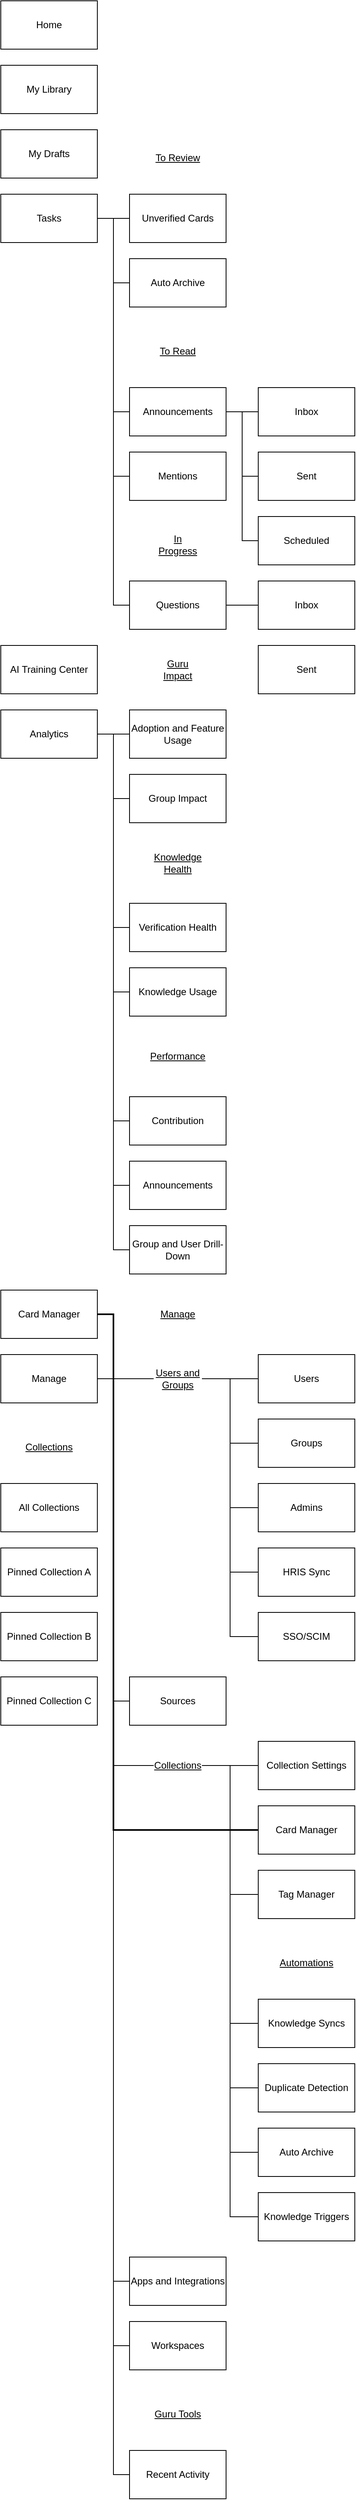 <mxfile version="24.6.5" type="github">
  <diagram name="Page-1" id="dbrxAhzCIJZhIyj1XYBA">
    <mxGraphModel dx="1194" dy="1979" grid="1" gridSize="10" guides="1" tooltips="1" connect="1" arrows="0" fold="1" page="0" pageScale="1" pageWidth="1100" pageHeight="1700" math="0" shadow="0">
      <root>
        <mxCell id="0" />
        <mxCell id="1" parent="0" />
        <mxCell id="oM58pHl83kPPtiYQCpX2-1" value="Home" style="rounded=0;whiteSpace=wrap;html=1;" vertex="1" parent="1">
          <mxGeometry x="-400" y="-1000" width="120" height="60" as="geometry" />
        </mxCell>
        <mxCell id="oM58pHl83kPPtiYQCpX2-2" value="My Library" style="rounded=0;whiteSpace=wrap;html=1;" vertex="1" parent="1">
          <mxGeometry x="-400" y="-920" width="120" height="60" as="geometry" />
        </mxCell>
        <mxCell id="oM58pHl83kPPtiYQCpX2-3" value="My Drafts" style="rounded=0;whiteSpace=wrap;html=1;" vertex="1" parent="1">
          <mxGeometry x="-400" y="-840" width="120" height="60" as="geometry" />
        </mxCell>
        <mxCell id="oM58pHl83kPPtiYQCpX2-28" style="edgeStyle=orthogonalEdgeStyle;rounded=0;orthogonalLoop=1;jettySize=auto;html=1;endArrow=none;endFill=0;" edge="1" parent="1" source="oM58pHl83kPPtiYQCpX2-4" target="oM58pHl83kPPtiYQCpX2-15">
          <mxGeometry relative="1" as="geometry" />
        </mxCell>
        <mxCell id="oM58pHl83kPPtiYQCpX2-30" style="edgeStyle=orthogonalEdgeStyle;rounded=0;orthogonalLoop=1;jettySize=auto;html=1;exitX=1;exitY=0.5;exitDx=0;exitDy=0;entryX=0;entryY=0.5;entryDx=0;entryDy=0;endArrow=none;endFill=0;" edge="1" parent="1" source="oM58pHl83kPPtiYQCpX2-4" target="oM58pHl83kPPtiYQCpX2-17">
          <mxGeometry relative="1" as="geometry">
            <mxPoint x="-260" y="-660" as="targetPoint" />
          </mxGeometry>
        </mxCell>
        <mxCell id="oM58pHl83kPPtiYQCpX2-31" style="edgeStyle=orthogonalEdgeStyle;rounded=0;orthogonalLoop=1;jettySize=auto;html=1;exitX=1;exitY=0.5;exitDx=0;exitDy=0;entryX=0;entryY=0.5;entryDx=0;entryDy=0;endArrow=none;endFill=0;" edge="1" parent="1" source="oM58pHl83kPPtiYQCpX2-4" target="oM58pHl83kPPtiYQCpX2-19">
          <mxGeometry relative="1" as="geometry" />
        </mxCell>
        <mxCell id="oM58pHl83kPPtiYQCpX2-32" style="edgeStyle=orthogonalEdgeStyle;rounded=0;orthogonalLoop=1;jettySize=auto;html=1;exitX=1;exitY=0.5;exitDx=0;exitDy=0;entryX=0;entryY=0.5;entryDx=0;entryDy=0;endArrow=none;endFill=0;" edge="1" parent="1" source="oM58pHl83kPPtiYQCpX2-4" target="oM58pHl83kPPtiYQCpX2-20">
          <mxGeometry relative="1" as="geometry" />
        </mxCell>
        <mxCell id="oM58pHl83kPPtiYQCpX2-33" style="edgeStyle=orthogonalEdgeStyle;shape=connector;rounded=0;orthogonalLoop=1;jettySize=auto;html=1;exitX=1;exitY=0.5;exitDx=0;exitDy=0;entryX=0;entryY=0.5;entryDx=0;entryDy=0;strokeColor=default;align=center;verticalAlign=middle;fontFamily=Helvetica;fontSize=11;fontColor=default;labelBackgroundColor=default;endArrow=none;endFill=0;" edge="1" parent="1" source="oM58pHl83kPPtiYQCpX2-4" target="oM58pHl83kPPtiYQCpX2-21">
          <mxGeometry relative="1" as="geometry" />
        </mxCell>
        <mxCell id="oM58pHl83kPPtiYQCpX2-4" value="Tasks" style="rounded=0;whiteSpace=wrap;html=1;" vertex="1" parent="1">
          <mxGeometry x="-400" y="-760" width="120" height="60" as="geometry" />
        </mxCell>
        <mxCell id="oM58pHl83kPPtiYQCpX2-5" value="AI Training Center" style="rounded=0;whiteSpace=wrap;html=1;" vertex="1" parent="1">
          <mxGeometry x="-400" y="-200" width="120" height="60" as="geometry" />
        </mxCell>
        <mxCell id="oM58pHl83kPPtiYQCpX2-49" style="edgeStyle=orthogonalEdgeStyle;shape=connector;rounded=0;orthogonalLoop=1;jettySize=auto;html=1;exitX=1;exitY=0.5;exitDx=0;exitDy=0;entryX=0;entryY=0.5;entryDx=0;entryDy=0;strokeColor=default;align=center;verticalAlign=middle;fontFamily=Helvetica;fontSize=11;fontColor=default;labelBackgroundColor=default;endArrow=none;endFill=0;" edge="1" parent="1" source="oM58pHl83kPPtiYQCpX2-6" target="oM58pHl83kPPtiYQCpX2-39">
          <mxGeometry relative="1" as="geometry" />
        </mxCell>
        <mxCell id="oM58pHl83kPPtiYQCpX2-50" style="edgeStyle=orthogonalEdgeStyle;shape=connector;rounded=0;orthogonalLoop=1;jettySize=auto;html=1;exitX=1;exitY=0.5;exitDx=0;exitDy=0;entryX=0;entryY=0.5;entryDx=0;entryDy=0;strokeColor=default;align=center;verticalAlign=middle;fontFamily=Helvetica;fontSize=11;fontColor=default;labelBackgroundColor=default;endArrow=none;endFill=0;" edge="1" parent="1" source="oM58pHl83kPPtiYQCpX2-6" target="oM58pHl83kPPtiYQCpX2-41">
          <mxGeometry relative="1" as="geometry" />
        </mxCell>
        <mxCell id="oM58pHl83kPPtiYQCpX2-51" style="edgeStyle=orthogonalEdgeStyle;shape=connector;rounded=0;orthogonalLoop=1;jettySize=auto;html=1;exitX=1;exitY=0.5;exitDx=0;exitDy=0;entryX=0;entryY=0.5;entryDx=0;entryDy=0;strokeColor=default;align=center;verticalAlign=middle;fontFamily=Helvetica;fontSize=11;fontColor=default;labelBackgroundColor=default;endArrow=none;endFill=0;" edge="1" parent="1" source="oM58pHl83kPPtiYQCpX2-6" target="oM58pHl83kPPtiYQCpX2-43">
          <mxGeometry relative="1" as="geometry" />
        </mxCell>
        <mxCell id="oM58pHl83kPPtiYQCpX2-52" style="edgeStyle=orthogonalEdgeStyle;shape=connector;rounded=0;orthogonalLoop=1;jettySize=auto;html=1;exitX=1;exitY=0.5;exitDx=0;exitDy=0;entryX=0;entryY=0.5;entryDx=0;entryDy=0;strokeColor=default;align=center;verticalAlign=middle;fontFamily=Helvetica;fontSize=11;fontColor=default;labelBackgroundColor=default;endArrow=none;endFill=0;" edge="1" parent="1" source="oM58pHl83kPPtiYQCpX2-6" target="oM58pHl83kPPtiYQCpX2-44">
          <mxGeometry relative="1" as="geometry" />
        </mxCell>
        <mxCell id="oM58pHl83kPPtiYQCpX2-53" style="edgeStyle=orthogonalEdgeStyle;shape=connector;rounded=0;orthogonalLoop=1;jettySize=auto;html=1;exitX=1;exitY=0.5;exitDx=0;exitDy=0;entryX=0;entryY=0.5;entryDx=0;entryDy=0;strokeColor=default;align=center;verticalAlign=middle;fontFamily=Helvetica;fontSize=11;fontColor=default;labelBackgroundColor=default;endArrow=none;endFill=0;" edge="1" parent="1" source="oM58pHl83kPPtiYQCpX2-6" target="oM58pHl83kPPtiYQCpX2-46">
          <mxGeometry relative="1" as="geometry" />
        </mxCell>
        <mxCell id="oM58pHl83kPPtiYQCpX2-54" style="edgeStyle=orthogonalEdgeStyle;shape=connector;rounded=0;orthogonalLoop=1;jettySize=auto;html=1;exitX=1;exitY=0.5;exitDx=0;exitDy=0;entryX=0;entryY=0.5;entryDx=0;entryDy=0;strokeColor=default;align=center;verticalAlign=middle;fontFamily=Helvetica;fontSize=11;fontColor=default;labelBackgroundColor=default;endArrow=none;endFill=0;" edge="1" parent="1" source="oM58pHl83kPPtiYQCpX2-6" target="oM58pHl83kPPtiYQCpX2-47">
          <mxGeometry relative="1" as="geometry" />
        </mxCell>
        <mxCell id="oM58pHl83kPPtiYQCpX2-55" style="edgeStyle=orthogonalEdgeStyle;shape=connector;rounded=0;orthogonalLoop=1;jettySize=auto;html=1;exitX=1;exitY=0.5;exitDx=0;exitDy=0;entryX=0;entryY=0.5;entryDx=0;entryDy=0;strokeColor=default;align=center;verticalAlign=middle;fontFamily=Helvetica;fontSize=11;fontColor=default;labelBackgroundColor=default;endArrow=none;endFill=0;" edge="1" parent="1" source="oM58pHl83kPPtiYQCpX2-6" target="oM58pHl83kPPtiYQCpX2-48">
          <mxGeometry relative="1" as="geometry" />
        </mxCell>
        <mxCell id="oM58pHl83kPPtiYQCpX2-6" value="Analytics" style="rounded=0;whiteSpace=wrap;html=1;" vertex="1" parent="1">
          <mxGeometry x="-400" y="-120" width="120" height="60" as="geometry" />
        </mxCell>
        <mxCell id="oM58pHl83kPPtiYQCpX2-99" style="edgeStyle=orthogonalEdgeStyle;shape=connector;rounded=0;orthogonalLoop=1;jettySize=auto;html=1;exitX=1;exitY=0.5;exitDx=0;exitDy=0;entryX=0;entryY=0.5;entryDx=0;entryDy=0;strokeColor=default;align=center;verticalAlign=middle;fontFamily=Helvetica;fontSize=11;fontColor=default;labelBackgroundColor=default;endArrow=none;endFill=0;strokeWidth=2;" edge="1" parent="1" source="oM58pHl83kPPtiYQCpX2-7" target="oM58pHl83kPPtiYQCpX2-66">
          <mxGeometry relative="1" as="geometry">
            <Array as="points">
              <mxPoint x="-260" y="630" />
              <mxPoint x="-260" y="1270" />
            </Array>
          </mxGeometry>
        </mxCell>
        <mxCell id="oM58pHl83kPPtiYQCpX2-7" value="Card Manager" style="rounded=0;whiteSpace=wrap;html=1;" vertex="1" parent="1">
          <mxGeometry x="-400" y="600" width="120" height="60" as="geometry" />
        </mxCell>
        <mxCell id="oM58pHl83kPPtiYQCpX2-80" style="edgeStyle=orthogonalEdgeStyle;shape=connector;rounded=0;orthogonalLoop=1;jettySize=auto;html=1;exitX=1;exitY=0.5;exitDx=0;exitDy=0;entryX=0;entryY=0.5;entryDx=0;entryDy=0;strokeColor=default;align=center;verticalAlign=middle;fontFamily=Helvetica;fontSize=11;fontColor=default;labelBackgroundColor=default;endArrow=none;endFill=0;" edge="1" parent="1" source="oM58pHl83kPPtiYQCpX2-8" target="oM58pHl83kPPtiYQCpX2-69">
          <mxGeometry relative="1" as="geometry" />
        </mxCell>
        <mxCell id="oM58pHl83kPPtiYQCpX2-86" style="edgeStyle=orthogonalEdgeStyle;shape=connector;rounded=0;orthogonalLoop=1;jettySize=auto;html=1;exitX=1;exitY=0.5;exitDx=0;exitDy=0;entryX=0;entryY=0.5;entryDx=0;entryDy=0;strokeColor=default;align=center;verticalAlign=middle;fontFamily=Helvetica;fontSize=11;fontColor=default;labelBackgroundColor=default;endArrow=none;endFill=0;" edge="1" parent="1" source="oM58pHl83kPPtiYQCpX2-8" target="oM58pHl83kPPtiYQCpX2-58">
          <mxGeometry relative="1" as="geometry" />
        </mxCell>
        <mxCell id="oM58pHl83kPPtiYQCpX2-87" style="edgeStyle=orthogonalEdgeStyle;shape=connector;rounded=0;orthogonalLoop=1;jettySize=auto;html=1;exitX=1;exitY=0.5;exitDx=0;exitDy=0;entryX=0;entryY=0.5;entryDx=0;entryDy=0;strokeColor=default;align=center;verticalAlign=middle;fontFamily=Helvetica;fontSize=11;fontColor=default;labelBackgroundColor=default;endArrow=none;endFill=0;" edge="1" parent="1" source="oM58pHl83kPPtiYQCpX2-8" target="oM58pHl83kPPtiYQCpX2-70">
          <mxGeometry relative="1" as="geometry">
            <Array as="points">
              <mxPoint x="-260" y="710" />
              <mxPoint x="-260" y="1190" />
            </Array>
          </mxGeometry>
        </mxCell>
        <mxCell id="oM58pHl83kPPtiYQCpX2-96" style="edgeStyle=orthogonalEdgeStyle;shape=connector;rounded=0;orthogonalLoop=1;jettySize=auto;html=1;exitX=1;exitY=0.5;exitDx=0;exitDy=0;entryX=0;entryY=0.5;entryDx=0;entryDy=0;strokeColor=default;align=center;verticalAlign=middle;fontFamily=Helvetica;fontSize=11;fontColor=default;labelBackgroundColor=default;endArrow=none;endFill=0;" edge="1" parent="1" source="oM58pHl83kPPtiYQCpX2-8" target="oM58pHl83kPPtiYQCpX2-76">
          <mxGeometry relative="1" as="geometry" />
        </mxCell>
        <mxCell id="oM58pHl83kPPtiYQCpX2-97" style="edgeStyle=orthogonalEdgeStyle;shape=connector;rounded=0;orthogonalLoop=1;jettySize=auto;html=1;exitX=1;exitY=0.5;exitDx=0;exitDy=0;entryX=0;entryY=0.5;entryDx=0;entryDy=0;strokeColor=default;align=center;verticalAlign=middle;fontFamily=Helvetica;fontSize=11;fontColor=default;labelBackgroundColor=default;endArrow=none;endFill=0;" edge="1" parent="1" source="oM58pHl83kPPtiYQCpX2-8" target="oM58pHl83kPPtiYQCpX2-77">
          <mxGeometry relative="1" as="geometry" />
        </mxCell>
        <mxCell id="oM58pHl83kPPtiYQCpX2-98" style="edgeStyle=orthogonalEdgeStyle;shape=connector;rounded=0;orthogonalLoop=1;jettySize=auto;html=1;exitX=1;exitY=0.5;exitDx=0;exitDy=0;entryX=0;entryY=0.5;entryDx=0;entryDy=0;strokeColor=default;align=center;verticalAlign=middle;fontFamily=Helvetica;fontSize=11;fontColor=default;labelBackgroundColor=default;endArrow=none;endFill=0;" edge="1" parent="1" source="oM58pHl83kPPtiYQCpX2-8" target="oM58pHl83kPPtiYQCpX2-79">
          <mxGeometry relative="1" as="geometry" />
        </mxCell>
        <mxCell id="oM58pHl83kPPtiYQCpX2-8" value="Manage" style="rounded=0;whiteSpace=wrap;html=1;" vertex="1" parent="1">
          <mxGeometry x="-400" y="680" width="120" height="60" as="geometry" />
        </mxCell>
        <mxCell id="oM58pHl83kPPtiYQCpX2-9" value="All Collections" style="rounded=0;whiteSpace=wrap;html=1;" vertex="1" parent="1">
          <mxGeometry x="-400" y="840" width="120" height="60" as="geometry" />
        </mxCell>
        <mxCell id="oM58pHl83kPPtiYQCpX2-10" value="Pinned Collection A" style="rounded=0;whiteSpace=wrap;html=1;" vertex="1" parent="1">
          <mxGeometry x="-400" y="920" width="120" height="60" as="geometry" />
        </mxCell>
        <mxCell id="oM58pHl83kPPtiYQCpX2-11" value="Pinned Collection B" style="rounded=0;whiteSpace=wrap;html=1;" vertex="1" parent="1">
          <mxGeometry x="-400" y="1000" width="120" height="60" as="geometry" />
        </mxCell>
        <mxCell id="oM58pHl83kPPtiYQCpX2-12" value="Pinned Collection C" style="rounded=0;whiteSpace=wrap;html=1;" vertex="1" parent="1">
          <mxGeometry x="-400" y="1080" width="120" height="60" as="geometry" />
        </mxCell>
        <mxCell id="oM58pHl83kPPtiYQCpX2-13" value="Collections" style="text;html=1;align=center;verticalAlign=middle;whiteSpace=wrap;rounded=0;fontStyle=4" vertex="1" parent="1">
          <mxGeometry x="-370" y="780" width="60" height="30" as="geometry" />
        </mxCell>
        <mxCell id="oM58pHl83kPPtiYQCpX2-15" value="Unverified Cards" style="rounded=0;whiteSpace=wrap;html=1;" vertex="1" parent="1">
          <mxGeometry x="-240" y="-760" width="120" height="60" as="geometry" />
        </mxCell>
        <mxCell id="oM58pHl83kPPtiYQCpX2-16" value="To Review" style="text;html=1;align=center;verticalAlign=middle;whiteSpace=wrap;rounded=0;fontStyle=4" vertex="1" parent="1">
          <mxGeometry x="-210" y="-820" width="60" height="30" as="geometry" />
        </mxCell>
        <mxCell id="oM58pHl83kPPtiYQCpX2-17" value="Auto Archive" style="rounded=0;whiteSpace=wrap;html=1;" vertex="1" parent="1">
          <mxGeometry x="-240" y="-680" width="120" height="60" as="geometry" />
        </mxCell>
        <mxCell id="oM58pHl83kPPtiYQCpX2-18" value="To Read" style="text;html=1;align=center;verticalAlign=middle;whiteSpace=wrap;rounded=0;fontStyle=4" vertex="1" parent="1">
          <mxGeometry x="-210" y="-580" width="60" height="30" as="geometry" />
        </mxCell>
        <mxCell id="oM58pHl83kPPtiYQCpX2-34" style="edgeStyle=orthogonalEdgeStyle;shape=connector;rounded=0;orthogonalLoop=1;jettySize=auto;html=1;exitX=1;exitY=0.5;exitDx=0;exitDy=0;entryX=0;entryY=0.5;entryDx=0;entryDy=0;strokeColor=default;align=center;verticalAlign=middle;fontFamily=Helvetica;fontSize=11;fontColor=default;labelBackgroundColor=default;endArrow=none;endFill=0;" edge="1" parent="1" source="oM58pHl83kPPtiYQCpX2-19" target="oM58pHl83kPPtiYQCpX2-23">
          <mxGeometry relative="1" as="geometry" />
        </mxCell>
        <mxCell id="oM58pHl83kPPtiYQCpX2-35" style="edgeStyle=orthogonalEdgeStyle;shape=connector;rounded=0;orthogonalLoop=1;jettySize=auto;html=1;exitX=1;exitY=0.5;exitDx=0;exitDy=0;entryX=0;entryY=0.5;entryDx=0;entryDy=0;strokeColor=default;align=center;verticalAlign=middle;fontFamily=Helvetica;fontSize=11;fontColor=default;labelBackgroundColor=default;endArrow=none;endFill=0;" edge="1" parent="1" source="oM58pHl83kPPtiYQCpX2-19" target="oM58pHl83kPPtiYQCpX2-24">
          <mxGeometry relative="1" as="geometry" />
        </mxCell>
        <mxCell id="oM58pHl83kPPtiYQCpX2-36" style="edgeStyle=orthogonalEdgeStyle;shape=connector;rounded=0;orthogonalLoop=1;jettySize=auto;html=1;exitX=1;exitY=0.5;exitDx=0;exitDy=0;entryX=0;entryY=0.5;entryDx=0;entryDy=0;strokeColor=default;align=center;verticalAlign=middle;fontFamily=Helvetica;fontSize=11;fontColor=default;labelBackgroundColor=default;endArrow=none;endFill=0;" edge="1" parent="1" source="oM58pHl83kPPtiYQCpX2-19" target="oM58pHl83kPPtiYQCpX2-25">
          <mxGeometry relative="1" as="geometry" />
        </mxCell>
        <mxCell id="oM58pHl83kPPtiYQCpX2-19" value="Announcements" style="rounded=0;whiteSpace=wrap;html=1;" vertex="1" parent="1">
          <mxGeometry x="-240" y="-520" width="120" height="60" as="geometry" />
        </mxCell>
        <mxCell id="oM58pHl83kPPtiYQCpX2-20" value="Mentions" style="rounded=0;whiteSpace=wrap;html=1;" vertex="1" parent="1">
          <mxGeometry x="-240" y="-440" width="120" height="60" as="geometry" />
        </mxCell>
        <mxCell id="oM58pHl83kPPtiYQCpX2-37" style="edgeStyle=orthogonalEdgeStyle;shape=connector;rounded=0;orthogonalLoop=1;jettySize=auto;html=1;exitX=1;exitY=0.5;exitDx=0;exitDy=0;entryX=0;entryY=0.5;entryDx=0;entryDy=0;strokeColor=default;align=center;verticalAlign=middle;fontFamily=Helvetica;fontSize=11;fontColor=default;labelBackgroundColor=default;endArrow=none;endFill=0;" edge="1" parent="1" source="oM58pHl83kPPtiYQCpX2-21" target="oM58pHl83kPPtiYQCpX2-26">
          <mxGeometry relative="1" as="geometry" />
        </mxCell>
        <mxCell id="oM58pHl83kPPtiYQCpX2-21" value="Questions" style="rounded=0;whiteSpace=wrap;html=1;" vertex="1" parent="1">
          <mxGeometry x="-240" y="-280" width="120" height="60" as="geometry" />
        </mxCell>
        <mxCell id="oM58pHl83kPPtiYQCpX2-22" value="In Progress" style="text;html=1;align=center;verticalAlign=middle;whiteSpace=wrap;rounded=0;fontStyle=4" vertex="1" parent="1">
          <mxGeometry x="-210" y="-340" width="60" height="30" as="geometry" />
        </mxCell>
        <mxCell id="oM58pHl83kPPtiYQCpX2-23" value="Inbox" style="rounded=0;whiteSpace=wrap;html=1;" vertex="1" parent="1">
          <mxGeometry x="-80" y="-520" width="120" height="60" as="geometry" />
        </mxCell>
        <mxCell id="oM58pHl83kPPtiYQCpX2-24" value="Sent" style="rounded=0;whiteSpace=wrap;html=1;" vertex="1" parent="1">
          <mxGeometry x="-80" y="-440" width="120" height="60" as="geometry" />
        </mxCell>
        <mxCell id="oM58pHl83kPPtiYQCpX2-25" value="Scheduled" style="rounded=0;whiteSpace=wrap;html=1;" vertex="1" parent="1">
          <mxGeometry x="-80" y="-360" width="120" height="60" as="geometry" />
        </mxCell>
        <mxCell id="oM58pHl83kPPtiYQCpX2-26" value="Inbox" style="rounded=0;whiteSpace=wrap;html=1;" vertex="1" parent="1">
          <mxGeometry x="-80" y="-280" width="120" height="60" as="geometry" />
        </mxCell>
        <mxCell id="oM58pHl83kPPtiYQCpX2-27" value="Sent" style="rounded=0;whiteSpace=wrap;html=1;" vertex="1" parent="1">
          <mxGeometry x="-80" y="-200" width="120" height="60" as="geometry" />
        </mxCell>
        <mxCell id="oM58pHl83kPPtiYQCpX2-39" value="Adoption and Feature Usage" style="rounded=0;whiteSpace=wrap;html=1;" vertex="1" parent="1">
          <mxGeometry x="-240" y="-120" width="120" height="60" as="geometry" />
        </mxCell>
        <mxCell id="oM58pHl83kPPtiYQCpX2-40" value="Guru Impact" style="text;html=1;align=center;verticalAlign=middle;whiteSpace=wrap;rounded=0;fontStyle=4" vertex="1" parent="1">
          <mxGeometry x="-210" y="-185" width="60" height="30" as="geometry" />
        </mxCell>
        <mxCell id="oM58pHl83kPPtiYQCpX2-41" value="Group Impact" style="rounded=0;whiteSpace=wrap;html=1;" vertex="1" parent="1">
          <mxGeometry x="-240" y="-40" width="120" height="60" as="geometry" />
        </mxCell>
        <mxCell id="oM58pHl83kPPtiYQCpX2-42" value="Knowledge Health" style="text;html=1;align=center;verticalAlign=middle;whiteSpace=wrap;rounded=0;fontStyle=4" vertex="1" parent="1">
          <mxGeometry x="-210" y="55" width="60" height="30" as="geometry" />
        </mxCell>
        <mxCell id="oM58pHl83kPPtiYQCpX2-43" value="Verification Health" style="rounded=0;whiteSpace=wrap;html=1;" vertex="1" parent="1">
          <mxGeometry x="-240" y="120" width="120" height="60" as="geometry" />
        </mxCell>
        <mxCell id="oM58pHl83kPPtiYQCpX2-44" value="Knowledge Usage" style="rounded=0;whiteSpace=wrap;html=1;" vertex="1" parent="1">
          <mxGeometry x="-240" y="200" width="120" height="60" as="geometry" />
        </mxCell>
        <mxCell id="oM58pHl83kPPtiYQCpX2-45" value="Performance" style="text;html=1;align=center;verticalAlign=middle;whiteSpace=wrap;rounded=0;fontStyle=4" vertex="1" parent="1">
          <mxGeometry x="-210" y="295" width="60" height="30" as="geometry" />
        </mxCell>
        <mxCell id="oM58pHl83kPPtiYQCpX2-46" value="Contribution" style="rounded=0;whiteSpace=wrap;html=1;" vertex="1" parent="1">
          <mxGeometry x="-240" y="360" width="120" height="60" as="geometry" />
        </mxCell>
        <mxCell id="oM58pHl83kPPtiYQCpX2-47" value="Announcements" style="rounded=0;whiteSpace=wrap;html=1;" vertex="1" parent="1">
          <mxGeometry x="-240" y="440" width="120" height="60" as="geometry" />
        </mxCell>
        <mxCell id="oM58pHl83kPPtiYQCpX2-48" value="Group and User Drill-Down" style="rounded=0;whiteSpace=wrap;html=1;" vertex="1" parent="1">
          <mxGeometry x="-240" y="520" width="120" height="60" as="geometry" />
        </mxCell>
        <mxCell id="oM58pHl83kPPtiYQCpX2-56" value="Manage" style="text;html=1;align=center;verticalAlign=middle;whiteSpace=wrap;rounded=0;fontStyle=4" vertex="1" parent="1">
          <mxGeometry x="-210" y="615" width="60" height="30" as="geometry" />
        </mxCell>
        <mxCell id="oM58pHl83kPPtiYQCpX2-58" value="Sources" style="rounded=0;whiteSpace=wrap;html=1;" vertex="1" parent="1">
          <mxGeometry x="-240" y="1080" width="120" height="60" as="geometry" />
        </mxCell>
        <mxCell id="oM58pHl83kPPtiYQCpX2-60" value="Users" style="rounded=0;whiteSpace=wrap;html=1;" vertex="1" parent="1">
          <mxGeometry x="-80" y="680" width="120" height="60" as="geometry" />
        </mxCell>
        <mxCell id="oM58pHl83kPPtiYQCpX2-61" value="Groups" style="rounded=0;whiteSpace=wrap;html=1;" vertex="1" parent="1">
          <mxGeometry x="-80" y="760" width="120" height="60" as="geometry" />
        </mxCell>
        <mxCell id="oM58pHl83kPPtiYQCpX2-62" value="Admins" style="rounded=0;whiteSpace=wrap;html=1;" vertex="1" parent="1">
          <mxGeometry x="-80" y="840" width="120" height="60" as="geometry" />
        </mxCell>
        <mxCell id="oM58pHl83kPPtiYQCpX2-63" value="HRIS Sync" style="rounded=0;whiteSpace=wrap;html=1;" vertex="1" parent="1">
          <mxGeometry x="-80" y="920" width="120" height="60" as="geometry" />
        </mxCell>
        <mxCell id="oM58pHl83kPPtiYQCpX2-64" value="SSO/SCIM" style="rounded=0;whiteSpace=wrap;html=1;" vertex="1" parent="1">
          <mxGeometry x="-80" y="1000" width="120" height="60" as="geometry" />
        </mxCell>
        <mxCell id="oM58pHl83kPPtiYQCpX2-65" value="Collection Settings" style="rounded=0;whiteSpace=wrap;html=1;" vertex="1" parent="1">
          <mxGeometry x="-80" y="1160" width="120" height="60" as="geometry" />
        </mxCell>
        <mxCell id="oM58pHl83kPPtiYQCpX2-66" value="Card Manager" style="rounded=0;whiteSpace=wrap;html=1;" vertex="1" parent="1">
          <mxGeometry x="-80" y="1240" width="120" height="60" as="geometry" />
        </mxCell>
        <mxCell id="oM58pHl83kPPtiYQCpX2-67" value="Tag Manager" style="rounded=0;whiteSpace=wrap;html=1;" vertex="1" parent="1">
          <mxGeometry x="-80" y="1320" width="120" height="60" as="geometry" />
        </mxCell>
        <mxCell id="oM58pHl83kPPtiYQCpX2-68" value="Automations" style="text;html=1;align=center;verticalAlign=middle;whiteSpace=wrap;rounded=0;fontStyle=4" vertex="1" parent="1">
          <mxGeometry x="-50" y="1420" width="60" height="30" as="geometry" />
        </mxCell>
        <mxCell id="oM58pHl83kPPtiYQCpX2-81" style="edgeStyle=orthogonalEdgeStyle;shape=connector;rounded=0;orthogonalLoop=1;jettySize=auto;html=1;exitX=1;exitY=0.5;exitDx=0;exitDy=0;strokeColor=default;align=center;verticalAlign=middle;fontFamily=Helvetica;fontSize=11;fontColor=default;labelBackgroundColor=default;endArrow=none;endFill=0;" edge="1" parent="1" source="oM58pHl83kPPtiYQCpX2-69" target="oM58pHl83kPPtiYQCpX2-60">
          <mxGeometry relative="1" as="geometry" />
        </mxCell>
        <mxCell id="oM58pHl83kPPtiYQCpX2-82" style="edgeStyle=orthogonalEdgeStyle;shape=connector;rounded=0;orthogonalLoop=1;jettySize=auto;html=1;exitX=1;exitY=0.5;exitDx=0;exitDy=0;entryX=0;entryY=0.5;entryDx=0;entryDy=0;strokeColor=default;align=center;verticalAlign=middle;fontFamily=Helvetica;fontSize=11;fontColor=default;labelBackgroundColor=default;endArrow=none;endFill=0;" edge="1" parent="1" source="oM58pHl83kPPtiYQCpX2-69" target="oM58pHl83kPPtiYQCpX2-61">
          <mxGeometry relative="1" as="geometry" />
        </mxCell>
        <mxCell id="oM58pHl83kPPtiYQCpX2-83" style="edgeStyle=orthogonalEdgeStyle;shape=connector;rounded=0;orthogonalLoop=1;jettySize=auto;html=1;exitX=1;exitY=0.5;exitDx=0;exitDy=0;entryX=0;entryY=0.5;entryDx=0;entryDy=0;strokeColor=default;align=center;verticalAlign=middle;fontFamily=Helvetica;fontSize=11;fontColor=default;labelBackgroundColor=default;endArrow=none;endFill=0;" edge="1" parent="1" source="oM58pHl83kPPtiYQCpX2-69" target="oM58pHl83kPPtiYQCpX2-62">
          <mxGeometry relative="1" as="geometry" />
        </mxCell>
        <mxCell id="oM58pHl83kPPtiYQCpX2-84" style="edgeStyle=orthogonalEdgeStyle;shape=connector;rounded=0;orthogonalLoop=1;jettySize=auto;html=1;exitX=1;exitY=0.5;exitDx=0;exitDy=0;entryX=0;entryY=0.5;entryDx=0;entryDy=0;strokeColor=default;align=center;verticalAlign=middle;fontFamily=Helvetica;fontSize=11;fontColor=default;labelBackgroundColor=default;endArrow=none;endFill=0;" edge="1" parent="1" source="oM58pHl83kPPtiYQCpX2-69" target="oM58pHl83kPPtiYQCpX2-63">
          <mxGeometry relative="1" as="geometry" />
        </mxCell>
        <mxCell id="oM58pHl83kPPtiYQCpX2-85" style="edgeStyle=orthogonalEdgeStyle;shape=connector;rounded=0;orthogonalLoop=1;jettySize=auto;html=1;exitX=1;exitY=0.5;exitDx=0;exitDy=0;entryX=0;entryY=0.5;entryDx=0;entryDy=0;strokeColor=default;align=center;verticalAlign=middle;fontFamily=Helvetica;fontSize=11;fontColor=default;labelBackgroundColor=default;endArrow=none;endFill=0;" edge="1" parent="1" source="oM58pHl83kPPtiYQCpX2-69" target="oM58pHl83kPPtiYQCpX2-64">
          <mxGeometry relative="1" as="geometry" />
        </mxCell>
        <mxCell id="oM58pHl83kPPtiYQCpX2-69" value="Users and Groups" style="text;html=1;align=center;verticalAlign=middle;whiteSpace=wrap;rounded=0;fontStyle=4" vertex="1" parent="1">
          <mxGeometry x="-210" y="695" width="60" height="30" as="geometry" />
        </mxCell>
        <mxCell id="oM58pHl83kPPtiYQCpX2-89" style="edgeStyle=orthogonalEdgeStyle;shape=connector;rounded=0;orthogonalLoop=1;jettySize=auto;html=1;exitX=1;exitY=0.5;exitDx=0;exitDy=0;entryX=0;entryY=0.5;entryDx=0;entryDy=0;strokeColor=default;align=center;verticalAlign=middle;fontFamily=Helvetica;fontSize=11;fontColor=default;labelBackgroundColor=default;endArrow=none;endFill=0;" edge="1" parent="1" source="oM58pHl83kPPtiYQCpX2-70" target="oM58pHl83kPPtiYQCpX2-65">
          <mxGeometry relative="1" as="geometry" />
        </mxCell>
        <mxCell id="oM58pHl83kPPtiYQCpX2-90" style="edgeStyle=orthogonalEdgeStyle;shape=connector;rounded=0;orthogonalLoop=1;jettySize=auto;html=1;exitX=1;exitY=0.5;exitDx=0;exitDy=0;entryX=0;entryY=0.5;entryDx=0;entryDy=0;strokeColor=default;align=center;verticalAlign=middle;fontFamily=Helvetica;fontSize=11;fontColor=default;labelBackgroundColor=default;endArrow=none;endFill=0;" edge="1" parent="1" source="oM58pHl83kPPtiYQCpX2-70" target="oM58pHl83kPPtiYQCpX2-66">
          <mxGeometry relative="1" as="geometry" />
        </mxCell>
        <mxCell id="oM58pHl83kPPtiYQCpX2-91" style="edgeStyle=orthogonalEdgeStyle;shape=connector;rounded=0;orthogonalLoop=1;jettySize=auto;html=1;exitX=1;exitY=0.5;exitDx=0;exitDy=0;entryX=0;entryY=0.5;entryDx=0;entryDy=0;strokeColor=default;align=center;verticalAlign=middle;fontFamily=Helvetica;fontSize=11;fontColor=default;labelBackgroundColor=default;endArrow=none;endFill=0;" edge="1" parent="1" source="oM58pHl83kPPtiYQCpX2-70" target="oM58pHl83kPPtiYQCpX2-67">
          <mxGeometry relative="1" as="geometry" />
        </mxCell>
        <mxCell id="oM58pHl83kPPtiYQCpX2-92" style="edgeStyle=orthogonalEdgeStyle;shape=connector;rounded=0;orthogonalLoop=1;jettySize=auto;html=1;exitX=1;exitY=0.5;exitDx=0;exitDy=0;entryX=0;entryY=0.5;entryDx=0;entryDy=0;strokeColor=default;align=center;verticalAlign=middle;fontFamily=Helvetica;fontSize=11;fontColor=default;labelBackgroundColor=default;endArrow=none;endFill=0;" edge="1" parent="1" source="oM58pHl83kPPtiYQCpX2-70" target="oM58pHl83kPPtiYQCpX2-71">
          <mxGeometry relative="1" as="geometry" />
        </mxCell>
        <mxCell id="oM58pHl83kPPtiYQCpX2-93" style="edgeStyle=orthogonalEdgeStyle;shape=connector;rounded=0;orthogonalLoop=1;jettySize=auto;html=1;exitX=1;exitY=0.5;exitDx=0;exitDy=0;entryX=0;entryY=0.5;entryDx=0;entryDy=0;strokeColor=default;align=center;verticalAlign=middle;fontFamily=Helvetica;fontSize=11;fontColor=default;labelBackgroundColor=default;endArrow=none;endFill=0;" edge="1" parent="1" source="oM58pHl83kPPtiYQCpX2-70" target="oM58pHl83kPPtiYQCpX2-72">
          <mxGeometry relative="1" as="geometry" />
        </mxCell>
        <mxCell id="oM58pHl83kPPtiYQCpX2-94" style="edgeStyle=orthogonalEdgeStyle;shape=connector;rounded=0;orthogonalLoop=1;jettySize=auto;html=1;exitX=1;exitY=0.5;exitDx=0;exitDy=0;entryX=0;entryY=0.5;entryDx=0;entryDy=0;strokeColor=default;align=center;verticalAlign=middle;fontFamily=Helvetica;fontSize=11;fontColor=default;labelBackgroundColor=default;endArrow=none;endFill=0;" edge="1" parent="1" source="oM58pHl83kPPtiYQCpX2-70" target="oM58pHl83kPPtiYQCpX2-73">
          <mxGeometry relative="1" as="geometry" />
        </mxCell>
        <mxCell id="oM58pHl83kPPtiYQCpX2-95" style="edgeStyle=orthogonalEdgeStyle;shape=connector;rounded=0;orthogonalLoop=1;jettySize=auto;html=1;exitX=1;exitY=0.5;exitDx=0;exitDy=0;entryX=0;entryY=0.5;entryDx=0;entryDy=0;strokeColor=default;align=center;verticalAlign=middle;fontFamily=Helvetica;fontSize=11;fontColor=default;labelBackgroundColor=default;endArrow=none;endFill=0;" edge="1" parent="1" source="oM58pHl83kPPtiYQCpX2-70" target="oM58pHl83kPPtiYQCpX2-74">
          <mxGeometry relative="1" as="geometry" />
        </mxCell>
        <mxCell id="oM58pHl83kPPtiYQCpX2-70" value="Collections" style="text;html=1;align=center;verticalAlign=middle;whiteSpace=wrap;rounded=0;fontStyle=4" vertex="1" parent="1">
          <mxGeometry x="-210" y="1175" width="60" height="30" as="geometry" />
        </mxCell>
        <mxCell id="oM58pHl83kPPtiYQCpX2-71" value="Knowledge Syncs" style="rounded=0;whiteSpace=wrap;html=1;" vertex="1" parent="1">
          <mxGeometry x="-80" y="1480" width="120" height="60" as="geometry" />
        </mxCell>
        <mxCell id="oM58pHl83kPPtiYQCpX2-72" value="Duplicate Detection" style="rounded=0;whiteSpace=wrap;html=1;" vertex="1" parent="1">
          <mxGeometry x="-80" y="1560" width="120" height="60" as="geometry" />
        </mxCell>
        <mxCell id="oM58pHl83kPPtiYQCpX2-73" value="Auto Archive" style="rounded=0;whiteSpace=wrap;html=1;" vertex="1" parent="1">
          <mxGeometry x="-80" y="1640" width="120" height="60" as="geometry" />
        </mxCell>
        <mxCell id="oM58pHl83kPPtiYQCpX2-74" value="Knowledge Triggers" style="rounded=0;whiteSpace=wrap;html=1;" vertex="1" parent="1">
          <mxGeometry x="-80" y="1720" width="120" height="60" as="geometry" />
        </mxCell>
        <mxCell id="oM58pHl83kPPtiYQCpX2-76" value="Apps and Integrations" style="rounded=0;whiteSpace=wrap;html=1;" vertex="1" parent="1">
          <mxGeometry x="-240" y="1800" width="120" height="60" as="geometry" />
        </mxCell>
        <mxCell id="oM58pHl83kPPtiYQCpX2-77" value="Workspaces" style="rounded=0;whiteSpace=wrap;html=1;" vertex="1" parent="1">
          <mxGeometry x="-240" y="1880" width="120" height="60" as="geometry" />
        </mxCell>
        <mxCell id="oM58pHl83kPPtiYQCpX2-78" value="Guru Tools" style="text;html=1;align=center;verticalAlign=middle;whiteSpace=wrap;rounded=0;fontStyle=4" vertex="1" parent="1">
          <mxGeometry x="-210" y="1980" width="60" height="30" as="geometry" />
        </mxCell>
        <mxCell id="oM58pHl83kPPtiYQCpX2-79" value="Recent Activity" style="rounded=0;whiteSpace=wrap;html=1;" vertex="1" parent="1">
          <mxGeometry x="-240" y="2040" width="120" height="60" as="geometry" />
        </mxCell>
      </root>
    </mxGraphModel>
  </diagram>
</mxfile>
